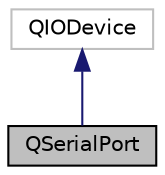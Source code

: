 digraph "QSerialPort"
{
 // LATEX_PDF_SIZE
  edge [fontname="Helvetica",fontsize="10",labelfontname="Helvetica",labelfontsize="10"];
  node [fontname="Helvetica",fontsize="10",shape=record];
  Node1 [label="QSerialPort",height=0.2,width=0.4,color="black", fillcolor="grey75", style="filled", fontcolor="black",tooltip="Provides functions to access serial ports."];
  Node2 -> Node1 [dir="back",color="midnightblue",fontsize="10",style="solid",fontname="Helvetica"];
  Node2 [label="QIODevice",height=0.2,width=0.4,color="grey75", fillcolor="white", style="filled",tooltip=" "];
}
